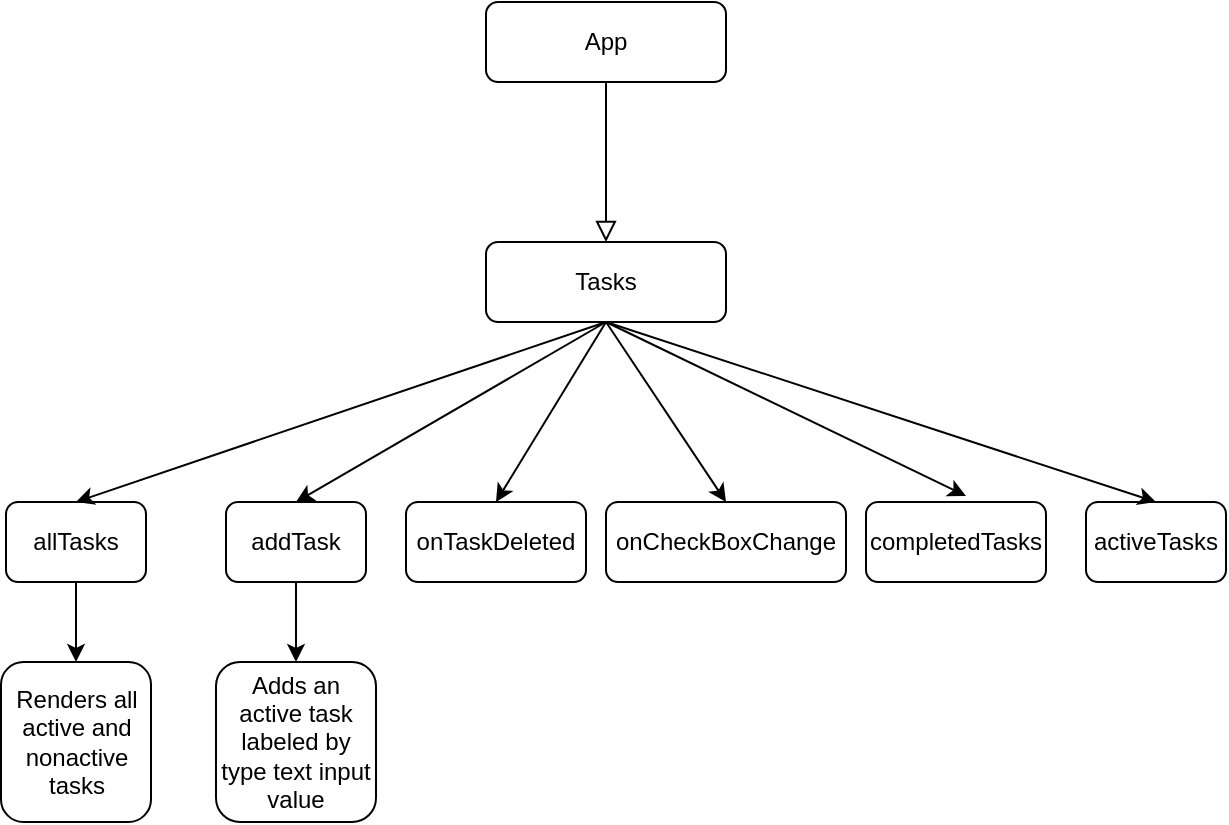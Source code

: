 <mxfile version="14.9.1" type="device"><diagram id="C5RBs43oDa-KdzZeNtuy" name="Page-1"><mxGraphModel dx="1040" dy="567" grid="1" gridSize="10" guides="1" tooltips="1" connect="1" arrows="1" fold="1" page="1" pageScale="1" pageWidth="827" pageHeight="1169" math="0" shadow="0"><root><mxCell id="WIyWlLk6GJQsqaUBKTNV-0"/><mxCell id="WIyWlLk6GJQsqaUBKTNV-1" parent="WIyWlLk6GJQsqaUBKTNV-0"/><mxCell id="WIyWlLk6GJQsqaUBKTNV-2" value="" style="rounded=0;html=1;jettySize=auto;orthogonalLoop=1;fontSize=11;endArrow=block;endFill=0;endSize=8;strokeWidth=1;shadow=0;labelBackgroundColor=none;edgeStyle=orthogonalEdgeStyle;entryX=0.5;entryY=0;entryDx=0;entryDy=0;" parent="WIyWlLk6GJQsqaUBKTNV-1" source="WIyWlLk6GJQsqaUBKTNV-3" target="Jgz8FYe4Ku4cbz86d2yx-1" edge="1"><mxGeometry relative="1" as="geometry"><mxPoint x="220" y="180" as="targetPoint"/></mxGeometry></mxCell><mxCell id="WIyWlLk6GJQsqaUBKTNV-3" value="App" style="rounded=1;whiteSpace=wrap;html=1;fontSize=12;glass=0;strokeWidth=1;shadow=0;" parent="WIyWlLk6GJQsqaUBKTNV-1" vertex="1"><mxGeometry x="280" y="160" width="120" height="40" as="geometry"/></mxCell><mxCell id="WIyWlLk6GJQsqaUBKTNV-7" value="activeTasks" style="rounded=1;whiteSpace=wrap;html=1;fontSize=12;glass=0;strokeWidth=1;shadow=0;" parent="WIyWlLk6GJQsqaUBKTNV-1" vertex="1"><mxGeometry x="580" y="410" width="70" height="40" as="geometry"/></mxCell><mxCell id="Jgz8FYe4Ku4cbz86d2yx-1" value="Tasks" style="rounded=1;whiteSpace=wrap;html=1;fontSize=12;glass=0;strokeWidth=1;shadow=0;" vertex="1" parent="WIyWlLk6GJQsqaUBKTNV-1"><mxGeometry x="280" y="280" width="120" height="40" as="geometry"/></mxCell><mxCell id="Jgz8FYe4Ku4cbz86d2yx-3" value="addTask" style="rounded=1;whiteSpace=wrap;html=1;fontSize=12;glass=0;strokeWidth=1;shadow=0;" vertex="1" parent="WIyWlLk6GJQsqaUBKTNV-1"><mxGeometry x="150" y="410" width="70" height="40" as="geometry"/></mxCell><mxCell id="Jgz8FYe4Ku4cbz86d2yx-4" value="allTasks" style="rounded=1;whiteSpace=wrap;html=1;fontSize=12;glass=0;strokeWidth=1;shadow=0;" vertex="1" parent="WIyWlLk6GJQsqaUBKTNV-1"><mxGeometry x="40" y="410" width="70" height="40" as="geometry"/></mxCell><mxCell id="Jgz8FYe4Ku4cbz86d2yx-5" value="onCheckBoxChange" style="rounded=1;whiteSpace=wrap;html=1;fontSize=12;glass=0;strokeWidth=1;shadow=0;" vertex="1" parent="WIyWlLk6GJQsqaUBKTNV-1"><mxGeometry x="340" y="410" width="120" height="40" as="geometry"/></mxCell><mxCell id="e8UzYiwbLwgu5IIjPnn4-0" value="" style="endArrow=classic;html=1;entryX=0.5;entryY=0;entryDx=0;entryDy=0;exitX=0.5;exitY=1;exitDx=0;exitDy=0;" edge="1" parent="WIyWlLk6GJQsqaUBKTNV-1" source="Jgz8FYe4Ku4cbz86d2yx-1" target="Jgz8FYe4Ku4cbz86d2yx-3"><mxGeometry width="50" height="50" relative="1" as="geometry"><mxPoint x="170" y="270" as="sourcePoint"/><mxPoint x="90" y="270" as="targetPoint"/></mxGeometry></mxCell><mxCell id="e8UzYiwbLwgu5IIjPnn4-1" value="" style="endArrow=classic;html=1;entryX=0.5;entryY=0;entryDx=0;entryDy=0;exitX=0.5;exitY=1;exitDx=0;exitDy=0;" edge="1" parent="WIyWlLk6GJQsqaUBKTNV-1" source="Jgz8FYe4Ku4cbz86d2yx-1" target="Jgz8FYe4Ku4cbz86d2yx-4"><mxGeometry width="50" height="50" relative="1" as="geometry"><mxPoint x="220" y="330" as="sourcePoint"/><mxPoint x="170" y="330" as="targetPoint"/></mxGeometry></mxCell><mxCell id="e8UzYiwbLwgu5IIjPnn4-2" value="" style="endArrow=classic;html=1;exitX=0.5;exitY=1;exitDx=0;exitDy=0;entryX=0.5;entryY=0;entryDx=0;entryDy=0;" edge="1" parent="WIyWlLk6GJQsqaUBKTNV-1" source="Jgz8FYe4Ku4cbz86d2yx-1" target="WIyWlLk6GJQsqaUBKTNV-7"><mxGeometry width="50" height="50" relative="1" as="geometry"><mxPoint x="170" y="270" as="sourcePoint"/><mxPoint x="220" y="220" as="targetPoint"/></mxGeometry></mxCell><mxCell id="e8UzYiwbLwgu5IIjPnn4-3" value="" style="endArrow=classic;html=1;entryX=0.5;entryY=0;entryDx=0;entryDy=0;exitX=0.5;exitY=1;exitDx=0;exitDy=0;" edge="1" parent="WIyWlLk6GJQsqaUBKTNV-1" source="Jgz8FYe4Ku4cbz86d2yx-1" target="Jgz8FYe4Ku4cbz86d2yx-5"><mxGeometry width="50" height="50" relative="1" as="geometry"><mxPoint x="220" y="330" as="sourcePoint"/><mxPoint x="230" y="430" as="targetPoint"/></mxGeometry></mxCell><mxCell id="e8UzYiwbLwgu5IIjPnn4-4" value="onTaskDeleted" style="rounded=1;whiteSpace=wrap;html=1;fontSize=12;glass=0;strokeWidth=1;shadow=0;" vertex="1" parent="WIyWlLk6GJQsqaUBKTNV-1"><mxGeometry x="240" y="410" width="90" height="40" as="geometry"/></mxCell><mxCell id="e8UzYiwbLwgu5IIjPnn4-5" value="completedTasks" style="rounded=1;whiteSpace=wrap;html=1;fontSize=12;glass=0;strokeWidth=1;shadow=0;" vertex="1" parent="WIyWlLk6GJQsqaUBKTNV-1"><mxGeometry x="470" y="410" width="90" height="40" as="geometry"/></mxCell><mxCell id="e8UzYiwbLwgu5IIjPnn4-7" value="" style="endArrow=classic;html=1;entryX=0.5;entryY=0;entryDx=0;entryDy=0;" edge="1" parent="WIyWlLk6GJQsqaUBKTNV-1" target="e8UzYiwbLwgu5IIjPnn4-4"><mxGeometry width="50" height="50" relative="1" as="geometry"><mxPoint x="340" y="320" as="sourcePoint"/><mxPoint x="260" y="290" as="targetPoint"/></mxGeometry></mxCell><mxCell id="e8UzYiwbLwgu5IIjPnn4-8" value="" style="endArrow=classic;html=1;" edge="1" parent="WIyWlLk6GJQsqaUBKTNV-1"><mxGeometry width="50" height="50" relative="1" as="geometry"><mxPoint x="340" y="320" as="sourcePoint"/><mxPoint x="520" y="407" as="targetPoint"/></mxGeometry></mxCell><mxCell id="e8UzYiwbLwgu5IIjPnn4-10" value="Renders all active and nonactive tasks" style="rounded=1;whiteSpace=wrap;html=1;fontSize=12;glass=0;strokeWidth=1;shadow=0;" vertex="1" parent="WIyWlLk6GJQsqaUBKTNV-1"><mxGeometry x="37.5" y="490" width="75" height="80" as="geometry"/></mxCell><mxCell id="e8UzYiwbLwgu5IIjPnn4-11" value="" style="endArrow=classic;html=1;entryX=0.5;entryY=0;entryDx=0;entryDy=0;exitX=0.5;exitY=1;exitDx=0;exitDy=0;" edge="1" parent="WIyWlLk6GJQsqaUBKTNV-1" source="Jgz8FYe4Ku4cbz86d2yx-4" target="e8UzYiwbLwgu5IIjPnn4-10"><mxGeometry width="50" height="50" relative="1" as="geometry"><mxPoint x="290" y="330" as="sourcePoint"/><mxPoint x="340" y="280" as="targetPoint"/></mxGeometry></mxCell><mxCell id="e8UzYiwbLwgu5IIjPnn4-12" value="Adds an active task labeled by type text input value" style="rounded=1;whiteSpace=wrap;html=1;fontSize=12;glass=0;strokeWidth=1;shadow=0;" vertex="1" parent="WIyWlLk6GJQsqaUBKTNV-1"><mxGeometry x="145" y="490" width="80" height="80" as="geometry"/></mxCell><mxCell id="e8UzYiwbLwgu5IIjPnn4-13" value="" style="endArrow=classic;html=1;exitX=0.5;exitY=1;exitDx=0;exitDy=0;" edge="1" parent="WIyWlLk6GJQsqaUBKTNV-1" source="Jgz8FYe4Ku4cbz86d2yx-3" target="e8UzYiwbLwgu5IIjPnn4-12"><mxGeometry width="50" height="50" relative="1" as="geometry"><mxPoint x="220" y="470" as="sourcePoint"/><mxPoint x="188" y="476" as="targetPoint"/></mxGeometry></mxCell></root></mxGraphModel></diagram></mxfile>
